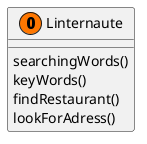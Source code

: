 @startuml
'https://plantuml.com/class-diagram

class Linternaute << (O, #FF7700) >> {
searchingWords()
keyWords()
findRestaurant()
lookForAdress()
}


@enduml